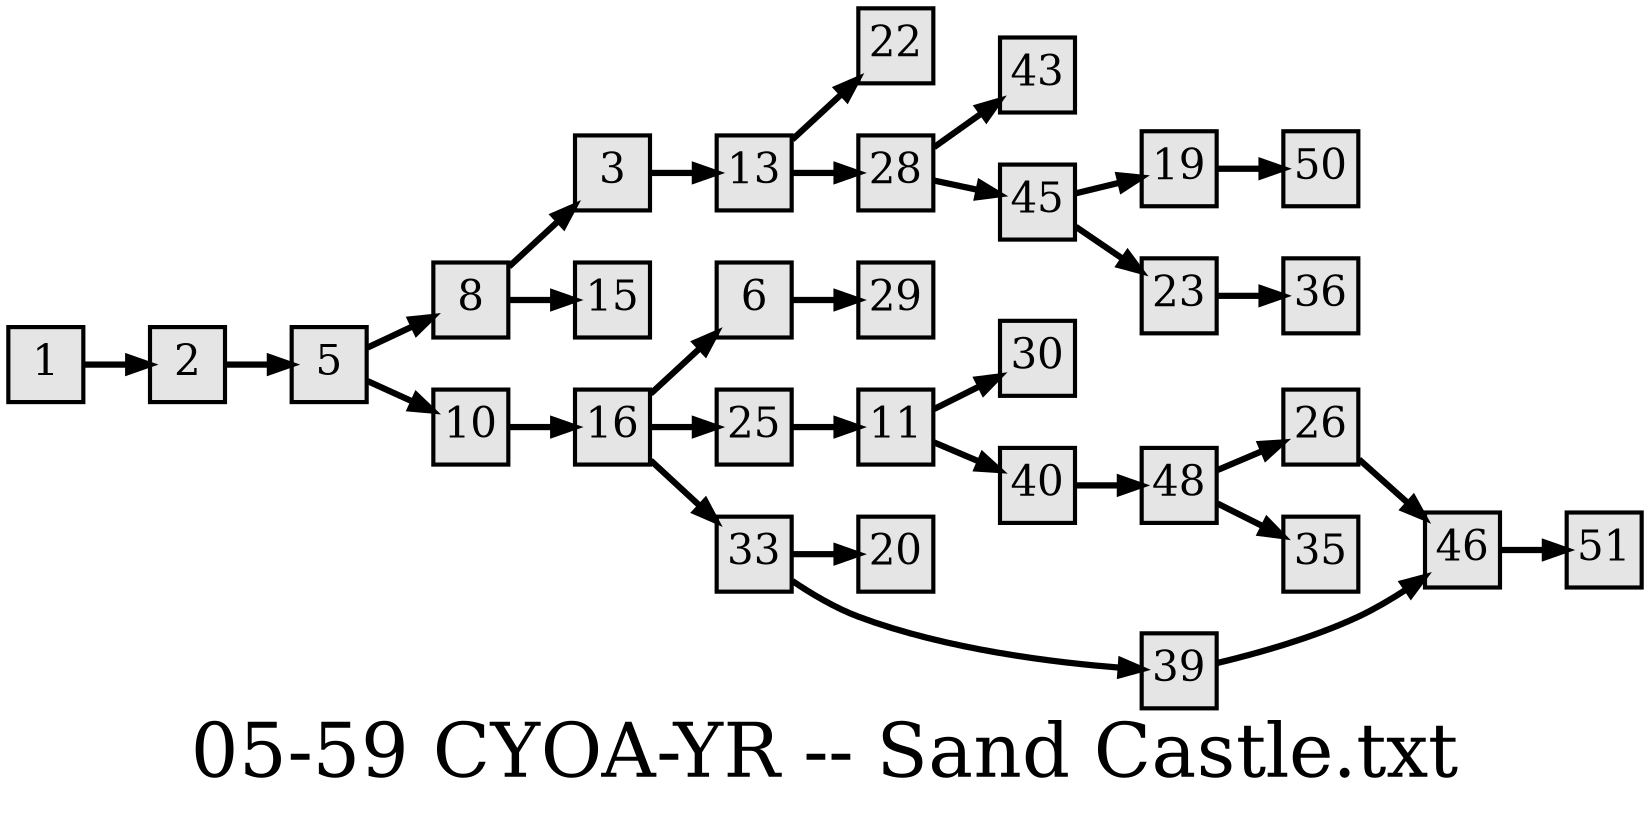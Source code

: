 digraph g{
  graph [ label="05-59 CYOA-YR -- Sand Castle.txt" rankdir=LR, ordering=out, fontsize=36, nodesep="0.35", ranksep="0.45"];
  node  [shape=rect, penwidth=2, fontsize=20, style=filled, fillcolor=grey90, margin="0,0", labelfloat=true, regular=true, fixedsize=true];
  edge  [labelfloat=true, penwidth=3, fontsize=12];

  1 -> 2;
  2 -> 5;
  3 -> 13;
  5 -> 8;
  5 -> 10;
  6 -> 29;
  8 -> 3;
  8 -> 15;
  10 -> 16;
  11 -> 30;
  11 -> 40;
  13 -> 22;
  13 -> 28;
  16 -> 6;
  16 -> 25;
  16 -> 33;
  19 -> 50;
  23 -> 36;
  25 -> 11;
  26 -> 46;
  28 -> 43;
  28 -> 45;
  33 -> 20;
  33 -> 39;
  39 -> 46;
  40 -> 48;
  45 -> 19;
  45 -> 23;
  46 -> 51;
  48 -> 26;
  48 -> 35;
}

